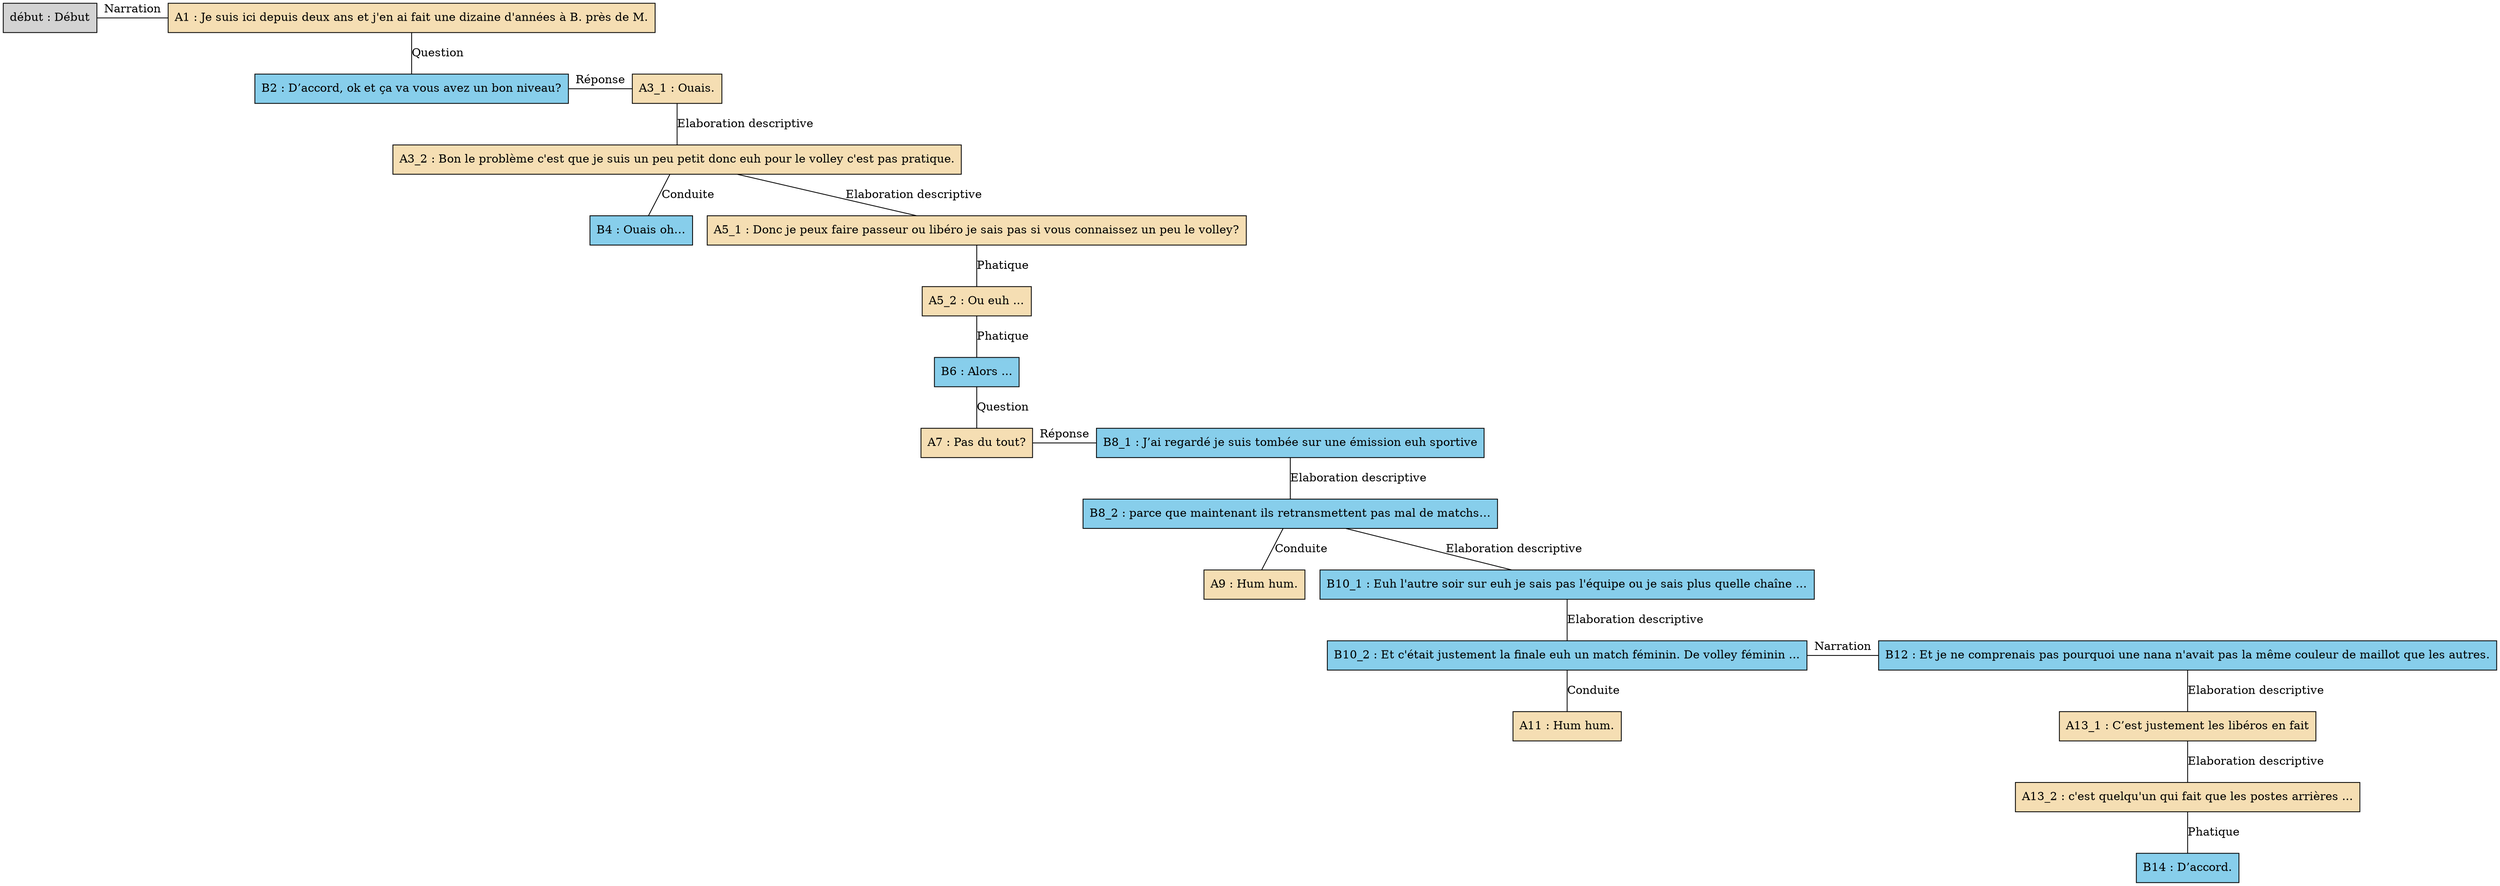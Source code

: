 digraph C06 {
	node [shape=box style=filled]
	"début" [label="début : Début"]
	A1 [label="A1 : Je suis ici depuis deux ans et j'en ai fait une dizaine d'années à B. près de M." fillcolor=wheat]
	B2 [label="B2 : D’accord, ok et ça va vous avez un bon niveau?" fillcolor=skyblue]
	A3_1 [label="A3_1 : Ouais." fillcolor=wheat]
	A3_2 [label="A3_2 : Bon le problème c'est que je suis un peu petit donc euh pour le volley c'est pas pratique." fillcolor=wheat]
	B4 [label="B4 : Ouais oh…" fillcolor=skyblue]
	A5_1 [label="A5_1 : Donc je peux faire passeur ou libéro je sais pas si vous connaissez un peu le volley?" fillcolor=wheat]
	A5_2 [label="A5_2 : Ou euh ..." fillcolor=wheat]
	B6 [label="B6 : Alors ..." fillcolor=skyblue]
	A7 [label="A7 : Pas du tout?" fillcolor=wheat]
	B8_1 [label="B8_1 : J’ai regardé je suis tombée sur une émission euh sportive" fillcolor=skyblue]
	B8_2 [label="B8_2 : parce que maintenant ils retransmettent pas mal de matchs…" fillcolor=skyblue]
	A9 [label="A9 : Hum hum." fillcolor=wheat]
	B10_1 [label="B10_1 : Euh l'autre soir sur euh je sais pas l'équipe ou je sais plus quelle chaîne …" fillcolor=skyblue]
	B10_2 [label="B10_2 : Et c'était justement la finale euh un match féminin. De volley féminin ..." fillcolor=skyblue]
	A11 [label="A11 : Hum hum." fillcolor=wheat]
	B12 [label="B12 : Et je ne comprenais pas pourquoi une nana n'avait pas la même couleur de maillot que les autres." fillcolor=skyblue]
	A13_1 [label="A13_1 : C’est justement les libéros en fait" fillcolor=wheat]
	A13_2 [label="A13_2 : c'est quelqu'un qui fait que les postes arrières ..." fillcolor=wheat]
	B14 [label="B14 : D’accord." fillcolor=skyblue]
	{
		rank=same
		"début"
		A1
		"début" -> A1 [label=Narration dir=none]
	}
	A1 -> B2 [label=Question dir=none]
	{
		rank=same
		B2
		A3_1
		B2 -> A3_1 [label="Réponse" dir=none]
	}
	A3_1 -> A3_2 [label="Elaboration descriptive" dir=none]
	A3_2 -> B4 [label=Conduite dir=none]
	A3_2 -> A5_1 [label="Elaboration descriptive" dir=none]
	A5_1 -> A5_2 [label=Phatique dir=none]
	A5_2 -> B6 [label=Phatique dir=none]
	B6 -> A7 [label=Question dir=none]
	{
		rank=same
		A7
		B8_1
		A7 -> B8_1 [label="Réponse" dir=none]
	}
	B8_1 -> B8_2 [label="Elaboration descriptive" dir=none]
	B8_2 -> A9 [label=Conduite dir=none]
	B8_2 -> B10_1 [label="Elaboration descriptive" dir=none]
	B10_1 -> B10_2 [label="Elaboration descriptive" dir=none]
	B10_2 -> A11 [label=Conduite dir=none]
	{
		rank=same
		B10_2
		B12
		B10_2 -> B12 [label=Narration dir=none]
	}
	B12 -> A13_1 [label="Elaboration descriptive" dir=none]
	A13_1 -> A13_2 [label="Elaboration descriptive" dir=none]
	A13_2 -> B14 [label=Phatique dir=none]
}
